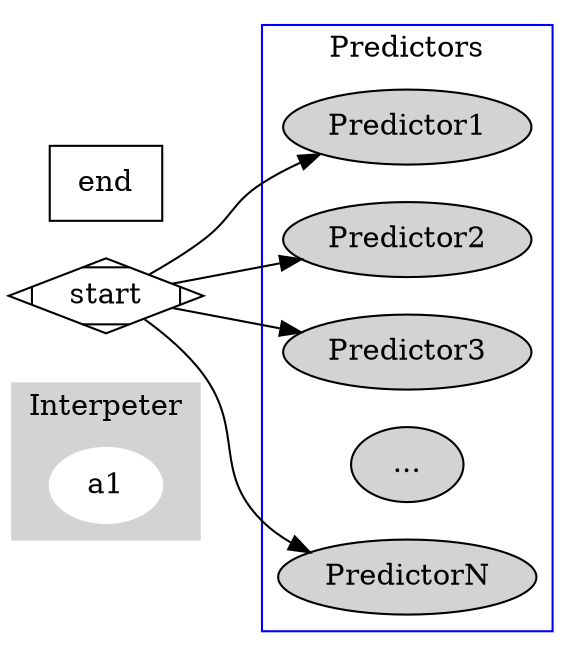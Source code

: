 digraph G{
	rankdir=LR

	subgraph cluster_interpreter {
		style=filled;
		color=lightgrey;
		node [style=filled,color=white];
		a1;
		label = "Interpeter";
	}

	subgraph cluster_predictors {
		node [style=filled];
		Predictor1;
		Predictor2;
		Predictor3;
		"...";
		PredictorN;
		label = "Predictors"
		color = blue
	}
	
	start->Predictor1;
	start->Predictor2;
	start->Predictor3;
	start->PredictorN;
	
	start [shape=Mdiamond];
	end [shape=Mquare];
}
